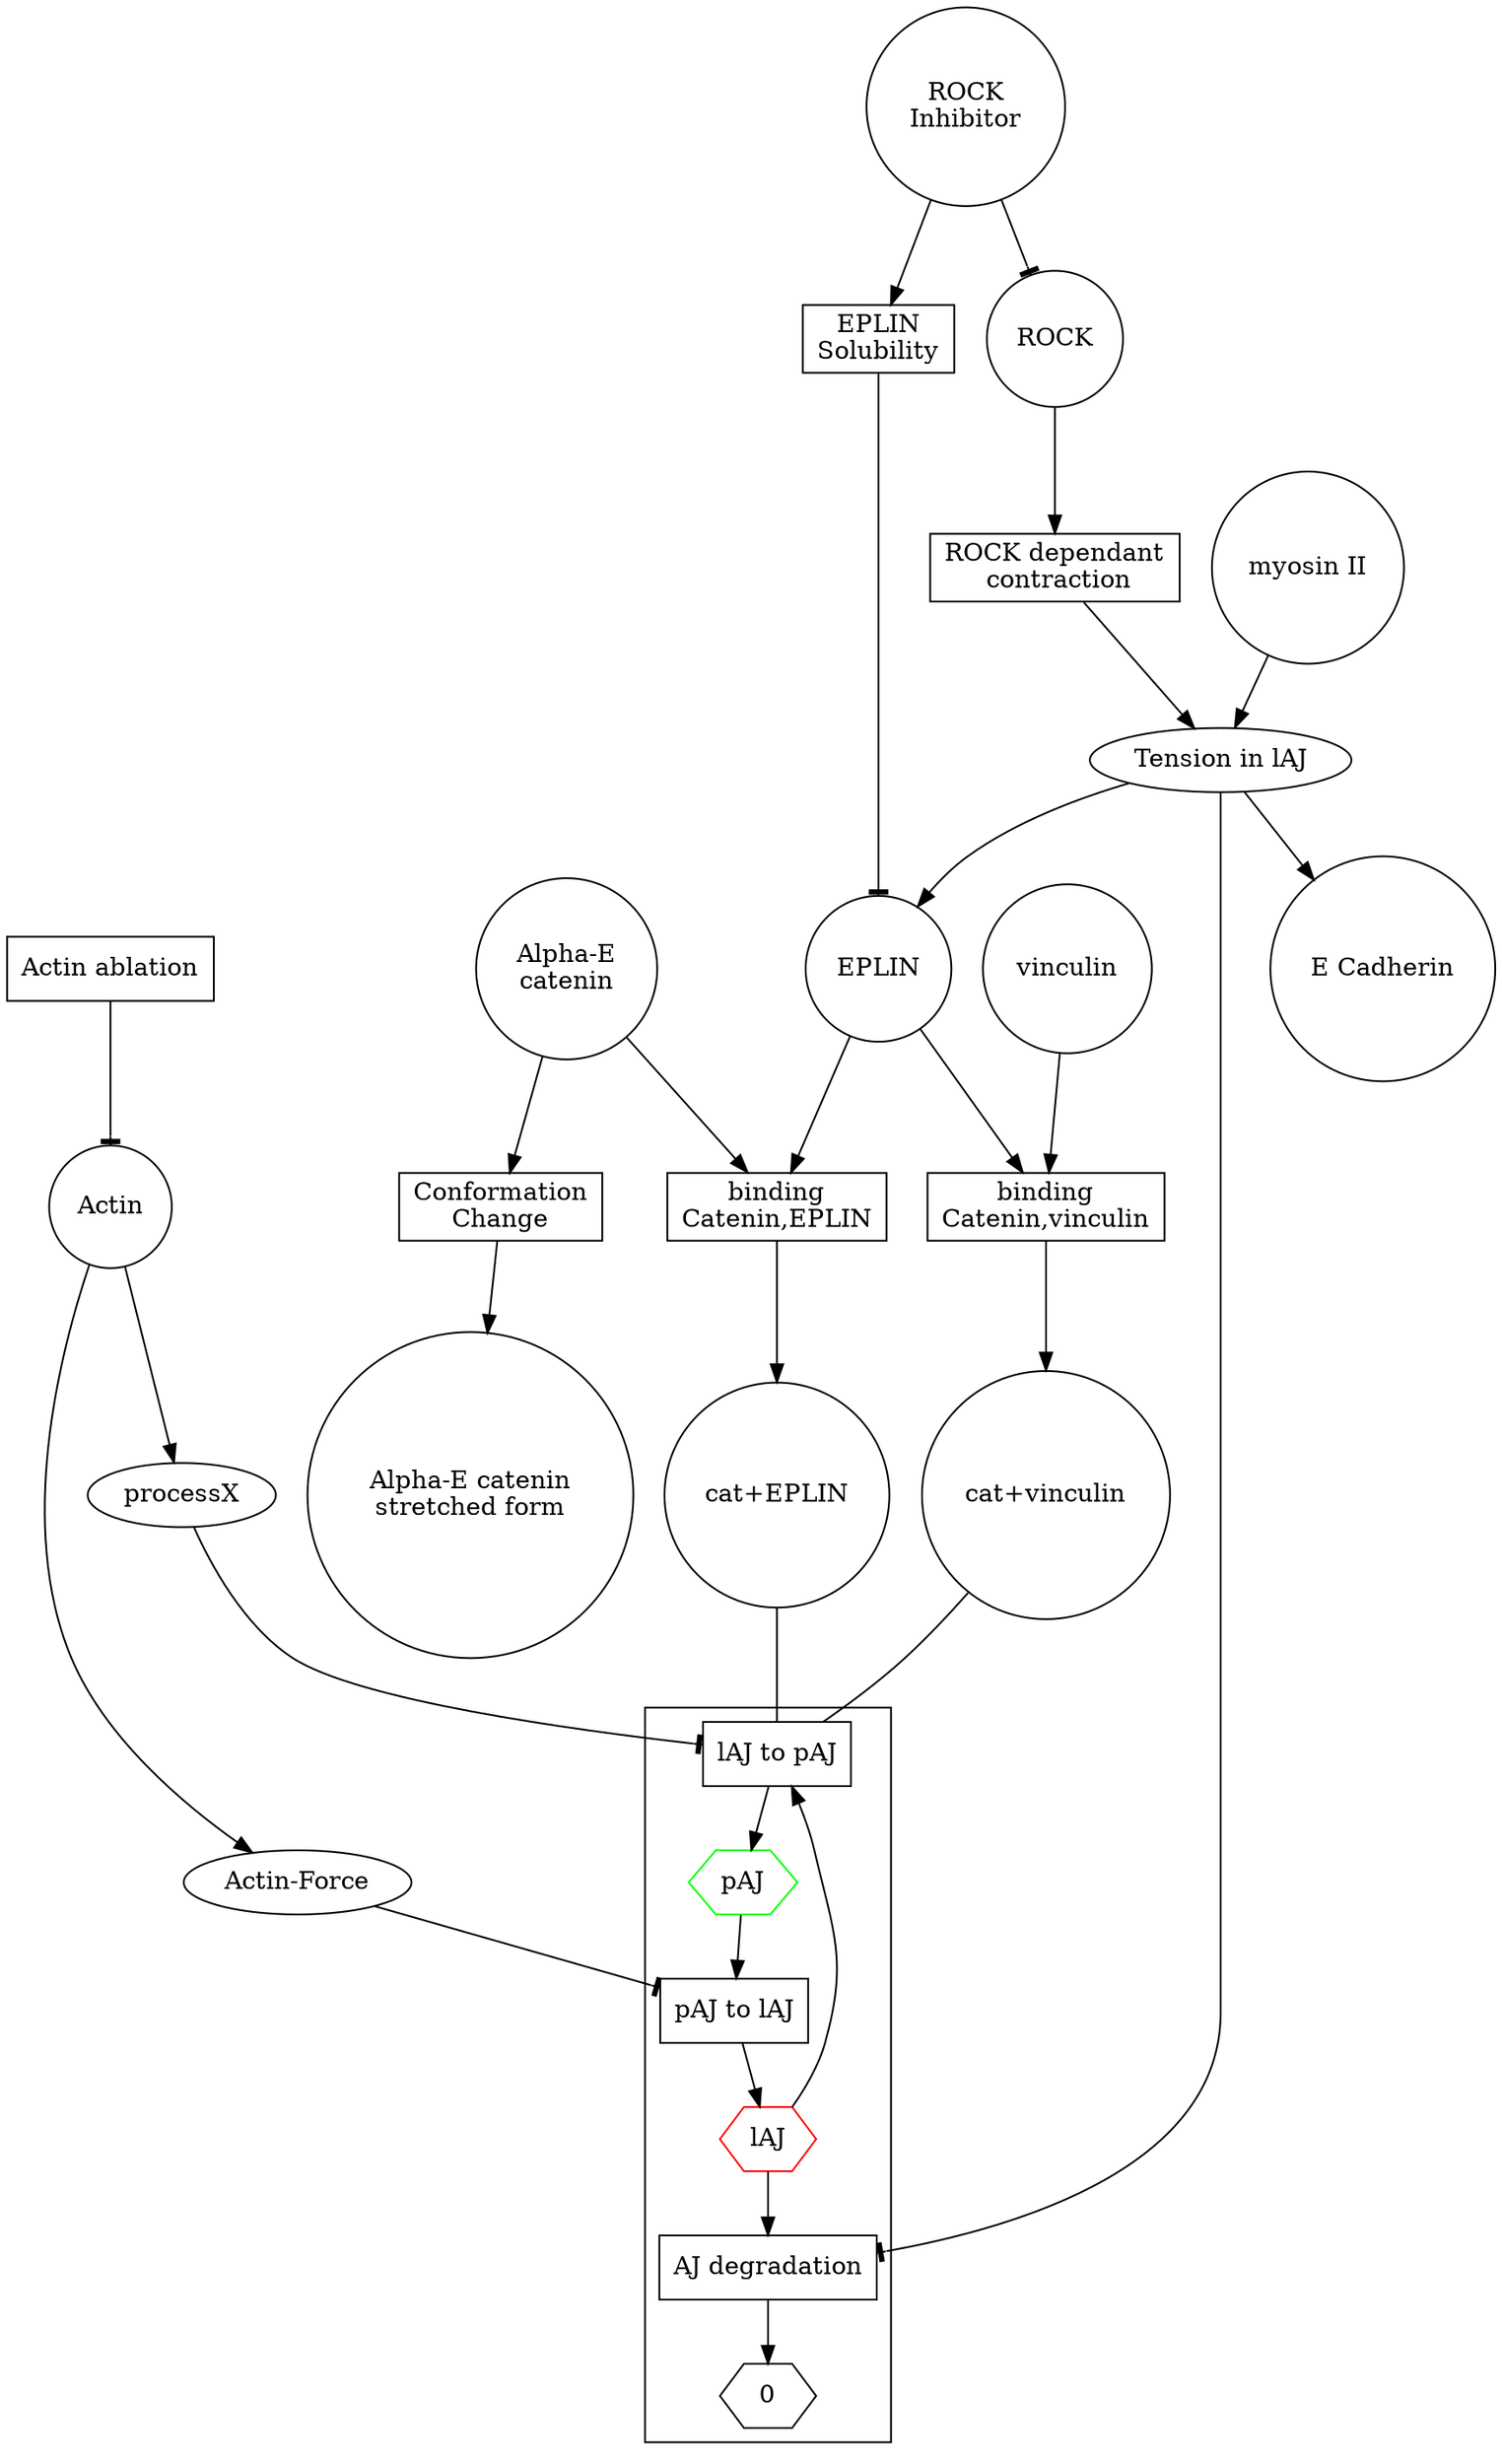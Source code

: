 digraph aj {

    subgraph molecule {
        node[shape=circle]
        alpha_e_catenin[label="Alpha-E\ncatenin"];
        alpha_e_catenin_stretched[label="Alpha-E catenin\nstretched form"];
        eplin[label="EPLIN"];
        vinculin[label="vinculin"];
        myosinii[label="myosin II"];
        e_cadherin[label="E Cadherin"];
        rock[label="ROCK"];
        rock_inhibitor[label="ROCK\nInhibitor"];
        actin_peri [label="Actin"];
        alpha_e_catenin__eplin[label="cat+EPLIN"];
        alpha_e_catenin__vinculin[label="cat+vinculin"];
    }

    subgraph place {
        node[shape=rect]
        aj2paj [ label="lAJ to pAJ"];
        paj2aj [ label="pAJ to lAJ"];
        laser_ablation_actin [label="Actin ablation"];
        rock_dep_contraction[label="ROCK dependant\n contraction"];
        aj_degradation[label="AJ degradation"];
        eplin_sol[label="EPLIN\nSolubility"];
        binding_cat_eplin[label="binding\nCatenin,EPLIN"];
        binding_cat_vinculin[label="binding\nCatenin,vinculin"];
        conformation_catenin[label="Conformation\nChange"];
    }

    subgraph cluster_junction {
        node[shape=hexagon];
        aj [label="lAJ", color=red];
        paj [label="pAJ",color=green];
        aj_null [label="0"];
        aj_degradation;
        paj2aj;
        aj2paj;
        aj -> aj_degradation -> aj_null;
    }

    subgraph clster_process {
        //alpha_e_catenin;
        //eplin;
        //vinculin;
        alpha_e_catenin__vinculin;
        alpha_e_catenin__eplin;
    }

    // Binding 
    vinculin -> binding_cat_vinculin;
    eplin -> binding_cat_vinculin;
    binding_cat_vinculin -> alpha_e_catenin__vinculin;

    alpha_e_catenin -> binding_cat_eplin;
    eplin -> binding_cat_eplin;
    binding_cat_eplin -> alpha_e_catenin__eplin;

    rock_inhibitor -> eplin_sol;
    eplin_sol -> eplin[arrowhead=tee];

    // Cluster together the force involved.
    subgraph clster_forces {
        tension_iaj [label="Tension in lAJ"];
        actin_force_periphery [label="Actin-Force"];
        laser_ablation_actin;
        tension_iaj;
        rock_dep_contraction;
    };

    actin_peri -> actin_force_periphery;
    myosinii -> tension_iaj;
    rock -> rock_dep_contraction;
    rock_inhibitor -> rock[arrowhead=tee];


    // Process
    aj -> aj2paj -> paj;

    // laser ablation of actin


    alpha_e_catenin__eplin -> aj2paj [arrowhead=none];
    alpha_e_catenin__vinculin -> aj2paj [arrowhead=none];

    paj -> paj2aj -> aj;

    // actin
    actin_force_periphery -> paj2aj[arrowhead=tee];
    laser_ablation_actin -> actin_peri [arrowhead=tee];

    // actin also causes conformation in catenin
    alpha_e_catenin -> conformation_catenin;
    conformation_catenin -> alpha_e_catenin_stretched;


    // This is core of the paper
    actin_peri -> processX;
    processX -> aj2paj [arrowhead=tee];

    // ROCK
    rock_dep_contraction -> tension_iaj;
    tension_iaj -> aj_degradation [arrowhead=tee];

    // upregulation of EPLIN by external tension
    tension_iaj -> eplin;
    tension_iaj -> e_cadherin;

}
